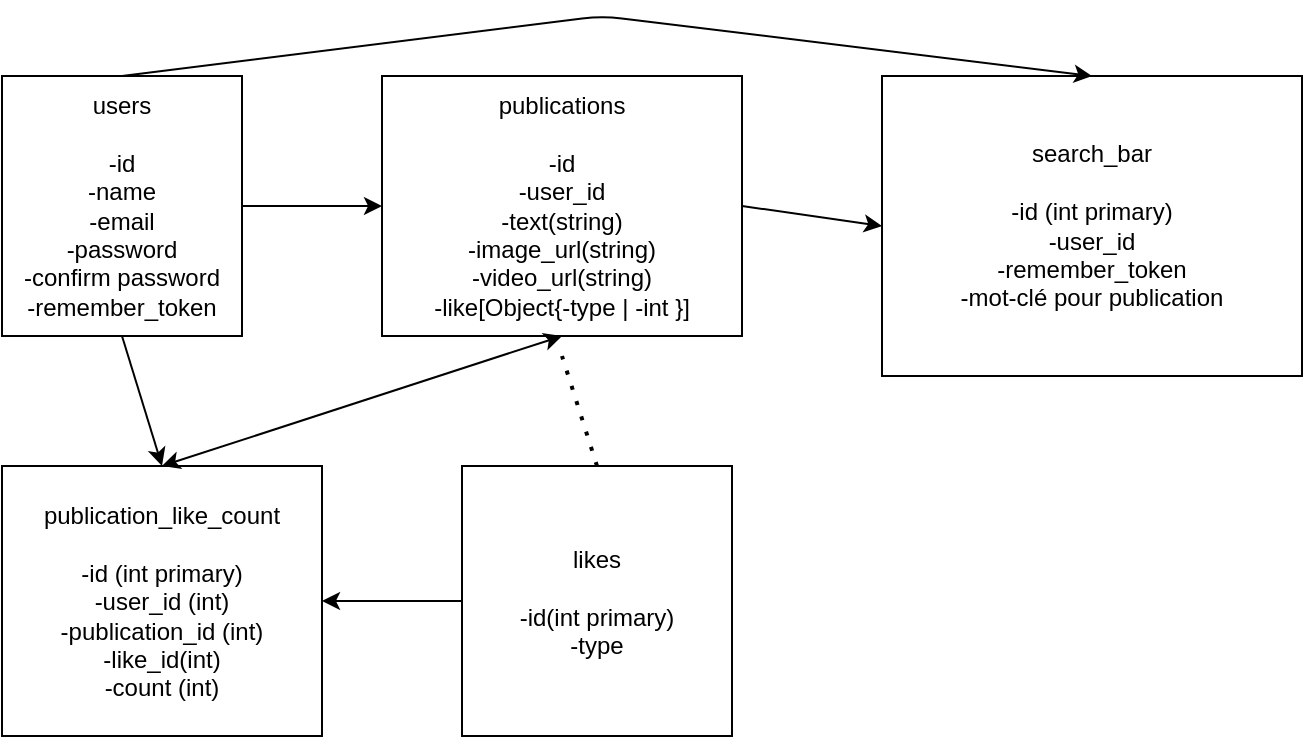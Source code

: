 <mxfile>
    <diagram id="NFcaB-YZbPWduk5y-5V7" name="Page-1">
        <mxGraphModel dx="746" dy="356" grid="1" gridSize="10" guides="1" tooltips="1" connect="1" arrows="1" fold="1" page="1" pageScale="1" pageWidth="827" pageHeight="1169" math="0" shadow="0">
            <root>
                <mxCell id="0"/>
                <mxCell id="1" parent="0"/>
                <mxCell id="2" value="users&lt;br&gt;&lt;br&gt;-id&lt;br&gt;-name&lt;br&gt;-email&lt;br&gt;-password&lt;br&gt;-confirm password&lt;br&gt;-remember_token" style="rounded=0;whiteSpace=wrap;html=1;" parent="1" vertex="1">
                    <mxGeometry x="40" y="40" width="120" height="130" as="geometry"/>
                </mxCell>
                <mxCell id="3" value="publications&lt;br&gt;&lt;br&gt;-id&lt;br&gt;-user_id&lt;br&gt;-text(string)&lt;br&gt;-image_url(string)&lt;br&gt;-video_url(string)&lt;br&gt;-like[Object{-type | -int }]" style="rounded=0;whiteSpace=wrap;html=1;" parent="1" vertex="1">
                    <mxGeometry x="230" y="40" width="180" height="130" as="geometry"/>
                </mxCell>
                <mxCell id="4" value="publication_like_count&lt;br&gt;&lt;br&gt;-id (int primary)&lt;br&gt;-user_id (int)&lt;br&gt;-publication_id (int)&lt;br&gt;-like_id(int)&lt;br&gt;-count (int)" style="rounded=0;whiteSpace=wrap;html=1;" parent="1" vertex="1">
                    <mxGeometry x="40" y="235" width="160" height="135" as="geometry"/>
                </mxCell>
                <mxCell id="12" value="" style="endArrow=classic;html=1;exitX=1;exitY=0.5;exitDx=0;exitDy=0;entryX=0;entryY=0.5;entryDx=0;entryDy=0;" parent="1" source="2" target="3" edge="1">
                    <mxGeometry width="50" height="50" relative="1" as="geometry">
                        <mxPoint x="230" y="190" as="sourcePoint"/>
                        <mxPoint x="280" y="140" as="targetPoint"/>
                    </mxGeometry>
                </mxCell>
                <mxCell id="14" value="" style="endArrow=classic;html=1;exitX=0.5;exitY=1;exitDx=0;exitDy=0;entryX=0.5;entryY=0;entryDx=0;entryDy=0;" parent="1" source="2" target="4" edge="1">
                    <mxGeometry width="50" height="50" relative="1" as="geometry">
                        <mxPoint x="230" y="190" as="sourcePoint"/>
                        <mxPoint x="200" y="230" as="targetPoint"/>
                    </mxGeometry>
                </mxCell>
                <mxCell id="15" value="" style="endArrow=classic;startArrow=classic;html=1;exitX=0.5;exitY=0;exitDx=0;exitDy=0;entryX=0.5;entryY=1;entryDx=0;entryDy=0;" parent="1" source="4" target="3" edge="1">
                    <mxGeometry width="50" height="50" relative="1" as="geometry">
                        <mxPoint x="210" y="210" as="sourcePoint"/>
                        <mxPoint x="260" y="160" as="targetPoint"/>
                        <Array as="points"/>
                    </mxGeometry>
                </mxCell>
                <mxCell id="16" value="likes&lt;br&gt;&lt;br&gt;-id(int primary)&lt;br&gt;-type" style="whiteSpace=wrap;html=1;aspect=fixed;" parent="1" vertex="1">
                    <mxGeometry x="270" y="235" width="135" height="135" as="geometry"/>
                </mxCell>
                <mxCell id="17" value="" style="endArrow=classic;html=1;exitX=0;exitY=0.5;exitDx=0;exitDy=0;entryX=1;entryY=0.5;entryDx=0;entryDy=0;" parent="1" source="16" target="4" edge="1">
                    <mxGeometry width="50" height="50" relative="1" as="geometry">
                        <mxPoint x="200" y="220" as="sourcePoint"/>
                        <mxPoint x="250" y="170" as="targetPoint"/>
                    </mxGeometry>
                </mxCell>
                <mxCell id="18" value="" style="endArrow=none;dashed=1;html=1;dashPattern=1 3;strokeWidth=2;exitX=0.5;exitY=0;exitDx=0;exitDy=0;" parent="1" source="16" edge="1">
                    <mxGeometry width="50" height="50" relative="1" as="geometry">
                        <mxPoint x="200" y="220" as="sourcePoint"/>
                        <mxPoint x="320" y="180" as="targetPoint"/>
                    </mxGeometry>
                </mxCell>
                <mxCell id="19" value="search_bar&lt;br&gt;&lt;br&gt;-id (int primary)&lt;br&gt;-user_id&lt;br&gt;-remember_token&lt;br&gt;-mot-clé pour publication" style="rounded=0;whiteSpace=wrap;html=1;" parent="1" vertex="1">
                    <mxGeometry x="480" y="40" width="210" height="150" as="geometry"/>
                </mxCell>
                <mxCell id="20" value="" style="endArrow=classic;html=1;entryX=0.5;entryY=0;entryDx=0;entryDy=0;exitX=0.5;exitY=0;exitDx=0;exitDy=0;" parent="1" source="2" target="19" edge="1">
                    <mxGeometry width="50" height="50" relative="1" as="geometry">
                        <mxPoint x="310" y="30" as="sourcePoint"/>
                        <mxPoint x="400" y="130" as="targetPoint"/>
                        <Array as="points">
                            <mxPoint x="340" y="10"/>
                        </Array>
                    </mxGeometry>
                </mxCell>
                <mxCell id="21" value="" style="endArrow=classic;html=1;entryX=0;entryY=0.5;entryDx=0;entryDy=0;exitX=1;exitY=0.5;exitDx=0;exitDy=0;" parent="1" source="3" target="19" edge="1">
                    <mxGeometry width="50" height="50" relative="1" as="geometry">
                        <mxPoint x="350" y="180" as="sourcePoint"/>
                        <mxPoint x="400" y="130" as="targetPoint"/>
                    </mxGeometry>
                </mxCell>
            </root>
        </mxGraphModel>
    </diagram>
</mxfile>